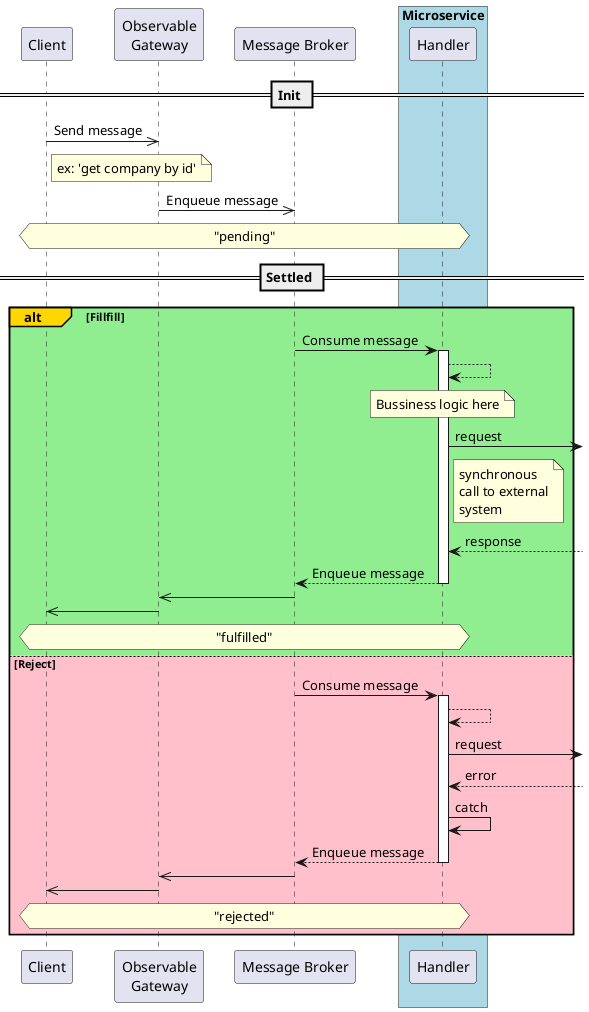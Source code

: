 @startuml
participant "Client" as Client
participant "Observable\nGateway" as Gateway
participant "Message Broker" as MessageBus
box "Microservice" #LightBlue
participant "Handler" as Handler
end box

== Init ==

Client->>  Gateway: Send message
note right Client: ex: 'get company by id'
Gateway ->> MessageBus: Enqueue message

hnote across: "pending"

== Settled ==

alt#Gold #LightGreen Fillfill

'== Fullfill ==

MessageBus -> Handler: Consume message
activate Handler
Handler --> Handler
note over Handler: Bussiness logic here
Handler ->] : request
note right Handler: synchronous\ncall to external\nsystem 
Handler <--] : response
MessageBus <-- Handler : Enqueue message
deactivate Handler
Gateway <<- MessageBus
Client<<- Gateway

hnote across: "fulfilled"

else #Pink Reject

'== Reject ==

MessageBus -> Handler: Consume message
activate Handler
Handler --> Handler
Handler ->] : request
Handler <--] : error
Handler -> Handler: catch 
MessageBus <-- Handler : Enqueue message
deactivate Handler
Gateway <<- MessageBus
Client<<- Gateway

hnote across: "rejected"

end

@enduml